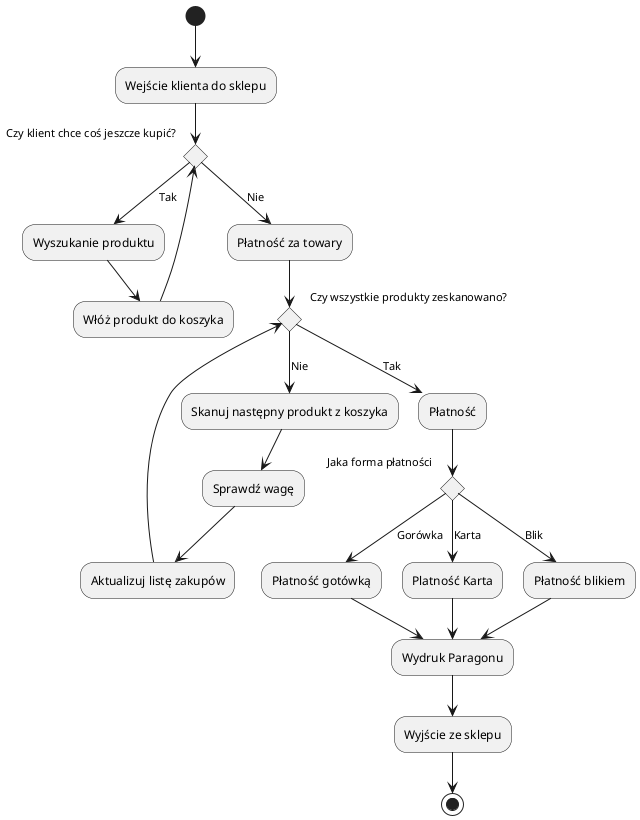@startuml

(*) --> "Wejście klienta do sklepu"
if "Czy klient chce coś jeszcze kupić?" as if1 then 
    --> [Tak] "Wyszukanie produktu"
    --> "Włóż produkt do koszyka"
    --> if1
else
    --> [Nie] "Płatność za towary"
endif
if "Czy wszystkie produkty zeskanowano?" as if2 then
    --> [Nie] "Skanuj następny produkt z koszyka"
    --> "Sprawdź wagę"
    --> "Aktualizuj listę zakupów"
    --> if2
else
    --> [Tak] "Płatność"
endif
if "Jaka forma płatności" then
    --> [Karta] "Platność Karta" 
    --> "Wydruk Paragonu"
else
    --> [Blik] "Płatność blikiem"
    --> "Wydruk Paragonu"
else 
    --> [Gorówka] "Płatność gotówką"
    --> "Wydruk Paragonu"
endif
    "Wydruk Paragonu" --> "Wyjście ze sklepu"

    ' Rozdzielanie procesów
    ' --> === B1 === 
    ' --> "zapakowanie towaru"
    ' --> === B2 ===

    ' === B1 === --> "przygotowanie faktury"
    ' --> === B2 ===

    ' === B1 === --> "zamówienie kuriera"
    ' --> === B2 ===
    ' --> "Wysyłka"

--> (*)

@enduml